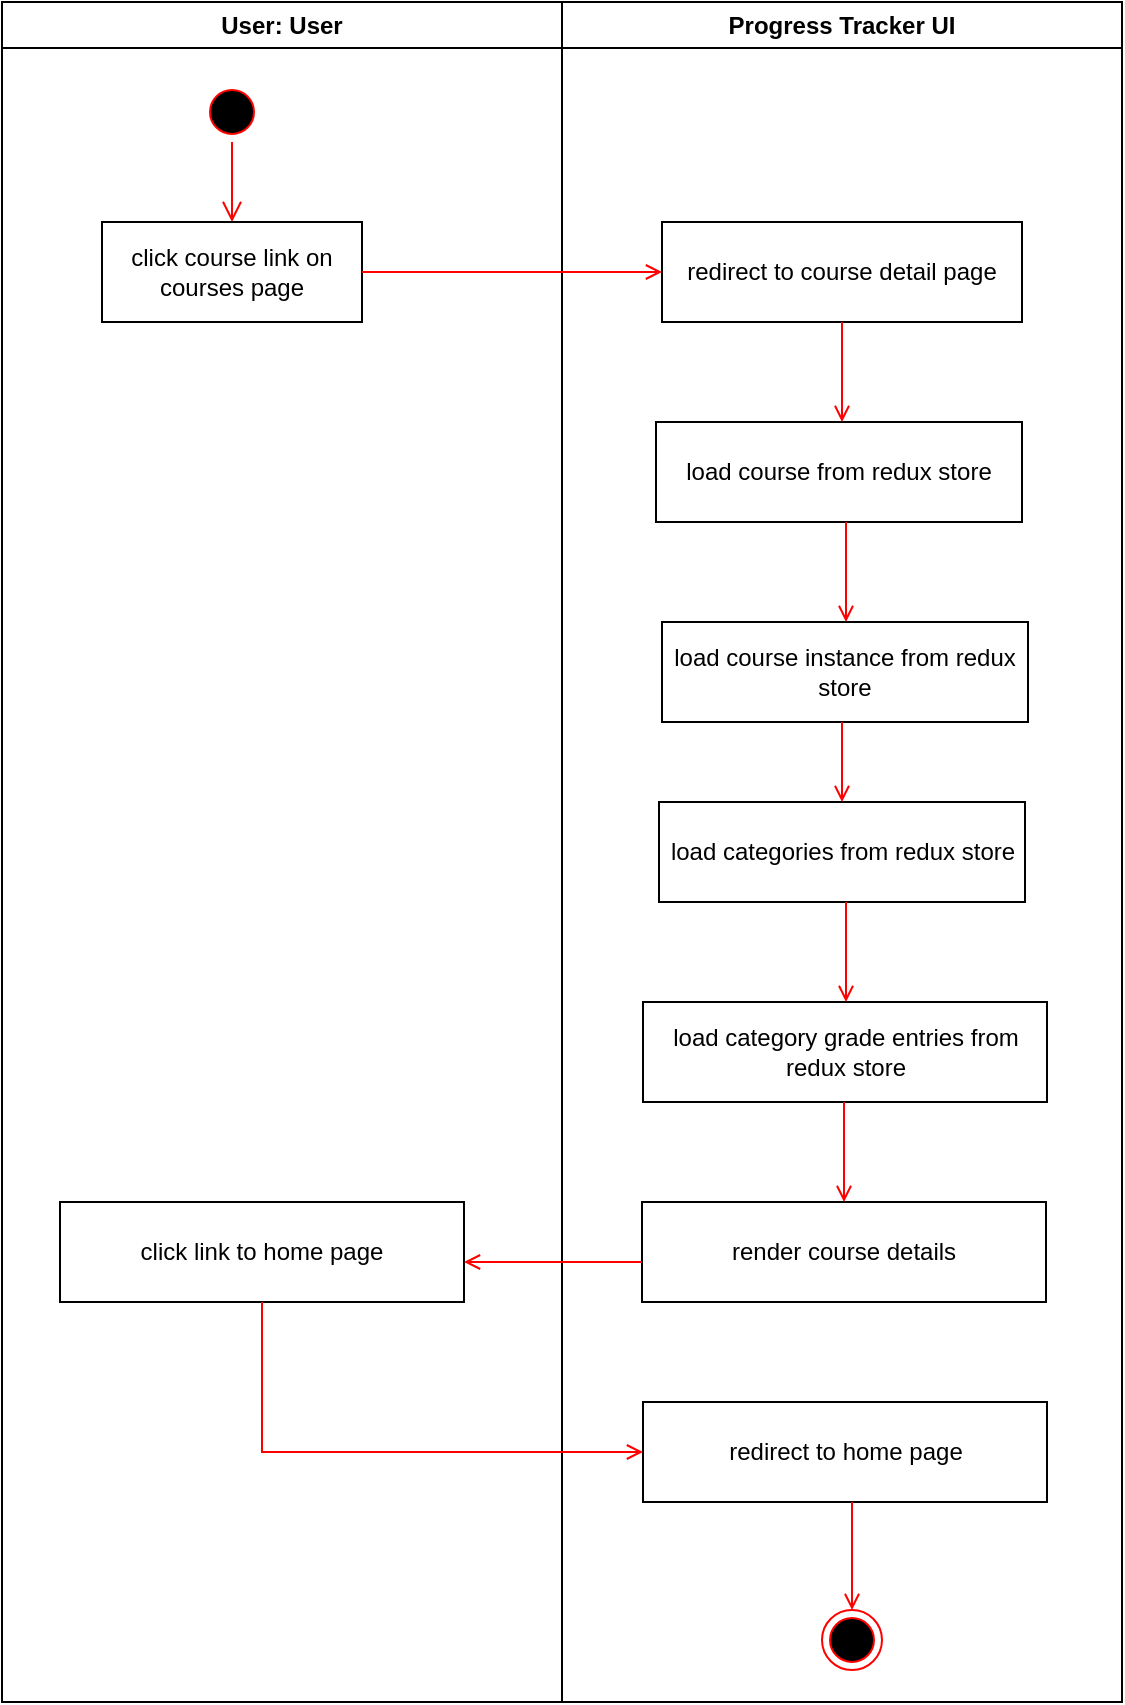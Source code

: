 <?xml version="1.0" encoding="UTF-8"?>
<mxfile compressed="false" version="12.1.7" type="device" pages="1"><diagram id="qxIXQQoXLA4KPB8yL7MM" name="Page-3"><mxGraphModel dx="2066" dy="1265" grid="1" gridSize="10" guides="1" tooltips="1" connect="1" arrows="1" fold="1" page="1" pageScale="1" pageWidth="850" pageHeight="1100" math="0" shadow="0"><root><mxCell id="4MsPIWo7bYqa63KtsmRX-0"/><mxCell id="4MsPIWo7bYqa63KtsmRX-1" parent="4MsPIWo7bYqa63KtsmRX-0"/><mxCell id="LsV0TuWWeMVyQ18mXXkU-35" value="User: User" style="swimlane;whiteSpace=wrap" parent="4MsPIWo7bYqa63KtsmRX-1" vertex="1"><mxGeometry x="440" y="280" width="280" height="850" as="geometry"/></mxCell><mxCell id="LsV0TuWWeMVyQ18mXXkU-36" value="" style="ellipse;shape=startState;fillColor=#000000;strokeColor=#ff0000;" parent="LsV0TuWWeMVyQ18mXXkU-35" vertex="1"><mxGeometry x="100" y="40" width="30" height="30" as="geometry"/></mxCell><mxCell id="LsV0TuWWeMVyQ18mXXkU-37" value="" style="edgeStyle=elbowEdgeStyle;elbow=horizontal;verticalAlign=bottom;endArrow=open;endSize=8;strokeColor=#FF0000;endFill=1;rounded=0;jumpStyle=arc;" parent="LsV0TuWWeMVyQ18mXXkU-35" source="LsV0TuWWeMVyQ18mXXkU-36" target="LsV0TuWWeMVyQ18mXXkU-38" edge="1"><mxGeometry x="100" y="40" as="geometry"><mxPoint x="115" y="110" as="targetPoint"/></mxGeometry></mxCell><mxCell id="LsV0TuWWeMVyQ18mXXkU-38" value="click course link on courses page" style="whiteSpace=wrap;" parent="LsV0TuWWeMVyQ18mXXkU-35" vertex="1"><mxGeometry x="50" y="110" width="130" height="50" as="geometry"/></mxCell><mxCell id="06ilKP_qno_sK3ypvdQN-8" value="click link to home page" style="whiteSpace=wrap;" vertex="1" parent="LsV0TuWWeMVyQ18mXXkU-35"><mxGeometry x="29" y="600" width="202" height="50" as="geometry"/></mxCell><mxCell id="LsV0TuWWeMVyQ18mXXkU-44" value="Progress Tracker UI" style="swimlane;whiteSpace=wrap" parent="4MsPIWo7bYqa63KtsmRX-1" vertex="1"><mxGeometry x="720" y="280" width="280" height="850" as="geometry"/></mxCell><mxCell id="LsV0TuWWeMVyQ18mXXkU-39" value="redirect to course detail page" style="whiteSpace=wrap;" parent="LsV0TuWWeMVyQ18mXXkU-44" vertex="1"><mxGeometry x="50" y="110" width="180" height="50" as="geometry"/></mxCell><mxCell id="Nz6OXigeq6Z0XNe9WV_4-8" value="load course from redux store" style="whiteSpace=wrap;" parent="LsV0TuWWeMVyQ18mXXkU-44" vertex="1"><mxGeometry x="47" y="210" width="183" height="50" as="geometry"/></mxCell><mxCell id="Nz6OXigeq6Z0XNe9WV_4-9" value="" style="endArrow=open;strokeColor=#FF0000;endFill=1;rounded=0;jumpStyle=arc;edgeStyle=elbowEdgeStyle;" parent="LsV0TuWWeMVyQ18mXXkU-44" source="LsV0TuWWeMVyQ18mXXkU-39" target="Nz6OXigeq6Z0XNe9WV_4-8" edge="1"><mxGeometry relative="1" as="geometry"><mxPoint x="80" y="184.5" as="sourcePoint"/><mxPoint x="240" y="184.5" as="targetPoint"/></mxGeometry></mxCell><mxCell id="06ilKP_qno_sK3ypvdQN-0" value="load course instance from redux store" style="whiteSpace=wrap;" vertex="1" parent="LsV0TuWWeMVyQ18mXXkU-44"><mxGeometry x="50" y="310" width="183" height="50" as="geometry"/></mxCell><mxCell id="06ilKP_qno_sK3ypvdQN-1" value="load categories from redux store" style="whiteSpace=wrap;" vertex="1" parent="LsV0TuWWeMVyQ18mXXkU-44"><mxGeometry x="48.5" y="400" width="183" height="50" as="geometry"/></mxCell><mxCell id="06ilKP_qno_sK3ypvdQN-2" value="" style="endArrow=open;strokeColor=#FF0000;endFill=1;rounded=0;jumpStyle=arc;edgeStyle=elbowEdgeStyle;" edge="1" parent="LsV0TuWWeMVyQ18mXXkU-44" source="Nz6OXigeq6Z0XNe9WV_4-8" target="06ilKP_qno_sK3ypvdQN-0"><mxGeometry relative="1" as="geometry"><mxPoint x="170.143" y="280" as="sourcePoint"/><mxPoint x="170.143" y="330" as="targetPoint"/><Array as="points"><mxPoint x="142" y="270"/><mxPoint x="130" y="280"/><mxPoint x="140" y="280"/></Array></mxGeometry></mxCell><mxCell id="06ilKP_qno_sK3ypvdQN-3" value="" style="endArrow=open;strokeColor=#FF0000;endFill=1;rounded=0;jumpStyle=arc;edgeStyle=elbowEdgeStyle;" edge="1" parent="LsV0TuWWeMVyQ18mXXkU-44" source="06ilKP_qno_sK3ypvdQN-0" target="06ilKP_qno_sK3ypvdQN-1"><mxGeometry relative="1" as="geometry"><mxPoint x="160" y="380" as="sourcePoint"/><mxPoint x="160" y="430" as="targetPoint"/><Array as="points"><mxPoint x="140" y="380"/><mxPoint x="160" y="390"/><mxPoint x="148" y="400"/><mxPoint x="158" y="400"/></Array></mxGeometry></mxCell><mxCell id="06ilKP_qno_sK3ypvdQN-4" value="load category grade entries from redux store" style="whiteSpace=wrap;" vertex="1" parent="LsV0TuWWeMVyQ18mXXkU-44"><mxGeometry x="40.5" y="500" width="202" height="50" as="geometry"/></mxCell><mxCell id="06ilKP_qno_sK3ypvdQN-5" value="" style="endArrow=open;strokeColor=#FF0000;endFill=1;rounded=0;jumpStyle=arc;edgeStyle=elbowEdgeStyle;" edge="1" parent="LsV0TuWWeMVyQ18mXXkU-44" source="06ilKP_qno_sK3ypvdQN-1" target="06ilKP_qno_sK3ypvdQN-4"><mxGeometry relative="1" as="geometry"><mxPoint x="150" y="470" as="sourcePoint"/><mxPoint x="150" y="510" as="targetPoint"/><Array as="points"><mxPoint x="142" y="470"/><mxPoint x="130" y="480"/><mxPoint x="150" y="490"/><mxPoint x="170" y="500"/><mxPoint x="158" y="510"/><mxPoint x="168" y="510"/></Array></mxGeometry></mxCell><mxCell id="06ilKP_qno_sK3ypvdQN-6" value="render course details" style="whiteSpace=wrap;" vertex="1" parent="LsV0TuWWeMVyQ18mXXkU-44"><mxGeometry x="40" y="600" width="202" height="50" as="geometry"/></mxCell><mxCell id="06ilKP_qno_sK3ypvdQN-7" value="" style="endArrow=open;strokeColor=#FF0000;endFill=1;rounded=0;jumpStyle=arc;edgeStyle=elbowEdgeStyle;" edge="1" parent="LsV0TuWWeMVyQ18mXXkU-44" source="06ilKP_qno_sK3ypvdQN-4" target="06ilKP_qno_sK3ypvdQN-6"><mxGeometry relative="1" as="geometry"><mxPoint x="160" y="550" as="sourcePoint"/><mxPoint x="160" y="600" as="targetPoint"/><Array as="points"><mxPoint x="141" y="570"/><mxPoint x="148" y="580"/><mxPoint x="168" y="590"/><mxPoint x="188" y="600"/><mxPoint x="176" y="610"/><mxPoint x="186" y="610"/></Array></mxGeometry></mxCell><mxCell id="06ilKP_qno_sK3ypvdQN-10" value="redirect to home page" style="whiteSpace=wrap;" vertex="1" parent="LsV0TuWWeMVyQ18mXXkU-44"><mxGeometry x="40.5" y="700" width="202" height="50" as="geometry"/></mxCell><mxCell id="06ilKP_qno_sK3ypvdQN-12" value="" style="ellipse;html=1;shape=endState;fillColor=#000000;strokeColor=#ff0000;" vertex="1" parent="LsV0TuWWeMVyQ18mXXkU-44"><mxGeometry x="130" y="804" width="30" height="30" as="geometry"/></mxCell><mxCell id="06ilKP_qno_sK3ypvdQN-13" value="" style="endArrow=open;strokeColor=#FF0000;endFill=1;rounded=0;jumpStyle=arc;edgeStyle=elbowEdgeStyle;" edge="1" parent="LsV0TuWWeMVyQ18mXXkU-44" source="06ilKP_qno_sK3ypvdQN-10" target="06ilKP_qno_sK3ypvdQN-12"><mxGeometry relative="1" as="geometry"><mxPoint x="60" y="800" as="sourcePoint"/><mxPoint x="250.5" y="875" as="targetPoint"/><Array as="points"><mxPoint x="145" y="780"/><mxPoint x="60" y="875"/><mxPoint x="116" y="910"/><mxPoint x="136" y="920"/><mxPoint x="156" y="930"/><mxPoint x="144" y="940"/><mxPoint x="154" y="940"/></Array></mxGeometry></mxCell><mxCell id="LsV0TuWWeMVyQ18mXXkU-40" value="" style="endArrow=open;strokeColor=#FF0000;endFill=1;rounded=0;jumpStyle=arc;" parent="4MsPIWo7bYqa63KtsmRX-1" source="LsV0TuWWeMVyQ18mXXkU-38" target="LsV0TuWWeMVyQ18mXXkU-39" edge="1"><mxGeometry relative="1" as="geometry"/></mxCell><mxCell id="06ilKP_qno_sK3ypvdQN-9" value="" style="endArrow=open;strokeColor=#FF0000;endFill=1;rounded=0;jumpStyle=arc;edgeStyle=elbowEdgeStyle;" edge="1" parent="4MsPIWo7bYqa63KtsmRX-1" source="06ilKP_qno_sK3ypvdQN-6" target="06ilKP_qno_sK3ypvdQN-8"><mxGeometry relative="1" as="geometry"><mxPoint x="700" y="910" as="sourcePoint"/><mxPoint x="700" y="960" as="targetPoint"/><Array as="points"><mxPoint x="710" y="910"/><mxPoint x="707" y="940"/><mxPoint x="727" y="950"/><mxPoint x="747" y="960"/><mxPoint x="735" y="970"/><mxPoint x="745" y="970"/></Array></mxGeometry></mxCell><mxCell id="06ilKP_qno_sK3ypvdQN-11" value="" style="endArrow=open;strokeColor=#FF0000;endFill=1;rounded=0;jumpStyle=arc;edgeStyle=elbowEdgeStyle;" edge="1" parent="4MsPIWo7bYqa63KtsmRX-1" source="06ilKP_qno_sK3ypvdQN-8" target="06ilKP_qno_sK3ypvdQN-10"><mxGeometry relative="1" as="geometry"><mxPoint x="679" y="1010" as="sourcePoint"/><mxPoint x="590" y="1010" as="targetPoint"/><Array as="points"><mxPoint x="570" y="1005"/><mxPoint x="626" y="1040"/><mxPoint x="646" y="1050"/><mxPoint x="666" y="1060"/><mxPoint x="654" y="1070"/><mxPoint x="664" y="1070"/></Array></mxGeometry></mxCell></root></mxGraphModel></diagram></mxfile>